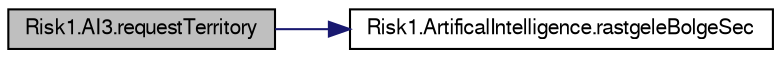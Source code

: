 digraph G
{
  bgcolor="transparent";
  edge [fontname="FreeSans",fontsize="10",labelfontname="FreeSans",labelfontsize="10"];
  node [fontname="FreeSans",fontsize="10",shape=record];
  rankdir="LR";
  Node1 [label="Risk1.AI3.requestTerritory",height=0.2,width=0.4,color="black", fillcolor="grey75", style="filled" fontcolor="black"];
  Node1 -> Node2 [color="midnightblue",fontsize="10",style="solid",fontname="FreeSans"];
  Node2 [label="Risk1.ArtificalIntelligence.rastgeleBolgeSec",height=0.2,width=0.4,color="black",URL="$classRisk1_1_1ArtificalIntelligence.html#a17550d4316476426536c3a3124ba651d",tooltip="Bölgelerden sahipsiz olanlarından rastgele birisinin indexini döndürür."];
}
